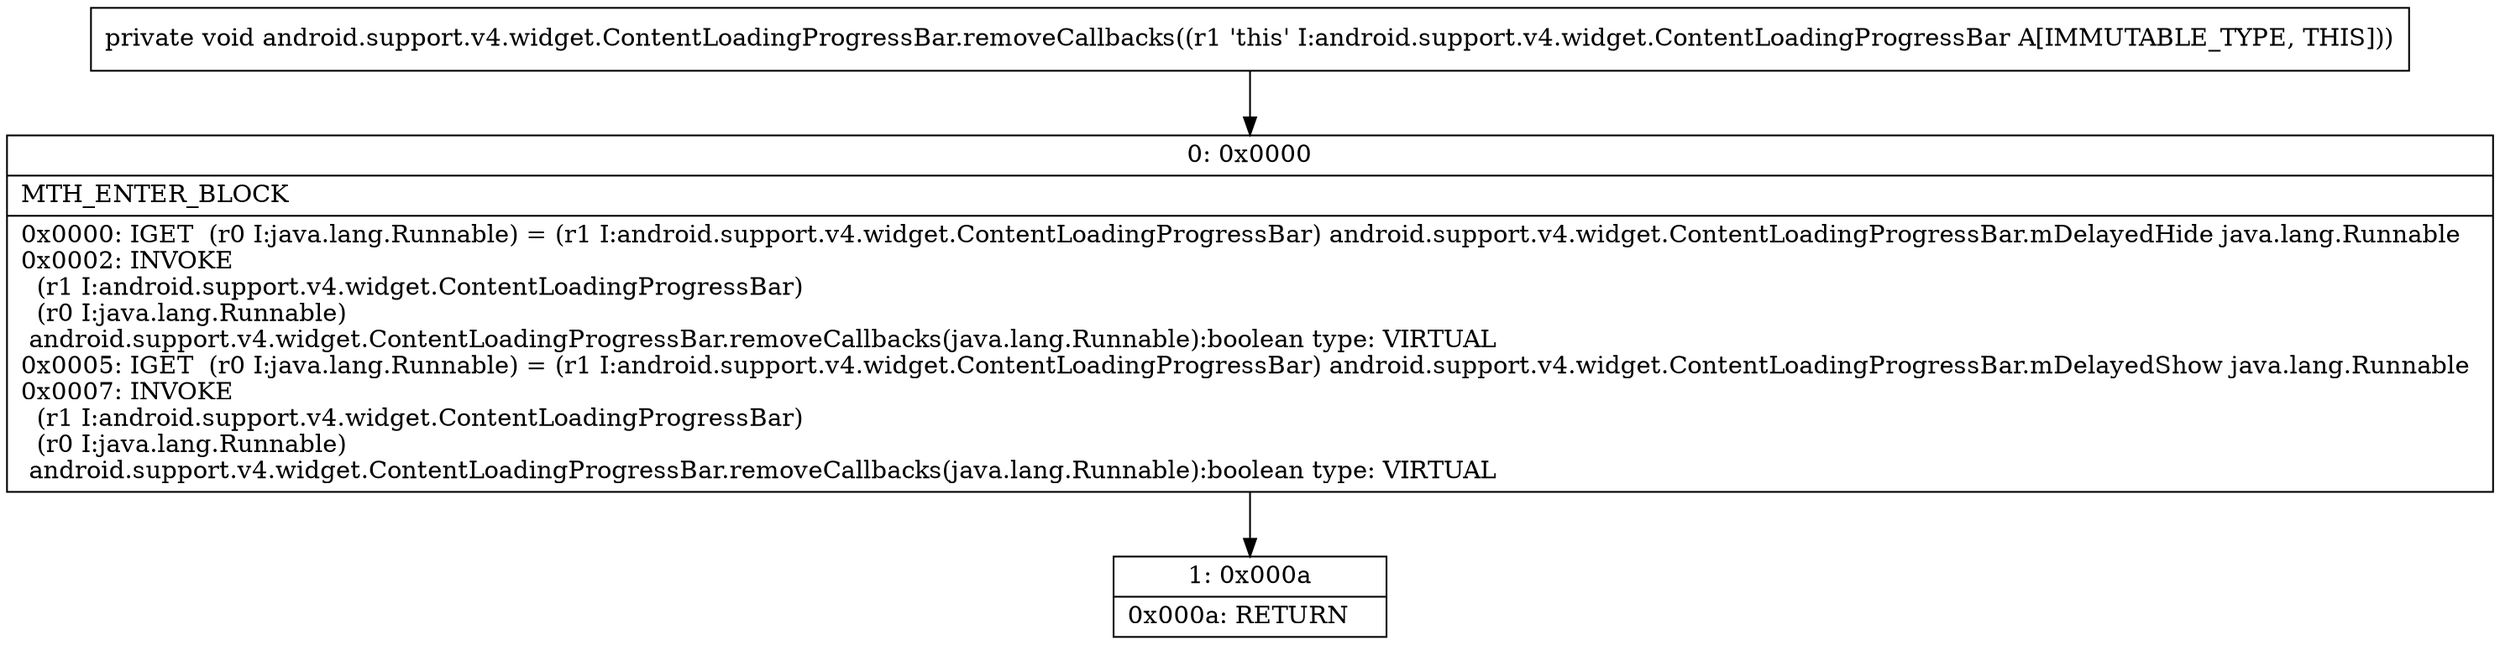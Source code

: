 digraph "CFG forandroid.support.v4.widget.ContentLoadingProgressBar.removeCallbacks()V" {
Node_0 [shape=record,label="{0\:\ 0x0000|MTH_ENTER_BLOCK\l|0x0000: IGET  (r0 I:java.lang.Runnable) = (r1 I:android.support.v4.widget.ContentLoadingProgressBar) android.support.v4.widget.ContentLoadingProgressBar.mDelayedHide java.lang.Runnable \l0x0002: INVOKE  \l  (r1 I:android.support.v4.widget.ContentLoadingProgressBar)\l  (r0 I:java.lang.Runnable)\l android.support.v4.widget.ContentLoadingProgressBar.removeCallbacks(java.lang.Runnable):boolean type: VIRTUAL \l0x0005: IGET  (r0 I:java.lang.Runnable) = (r1 I:android.support.v4.widget.ContentLoadingProgressBar) android.support.v4.widget.ContentLoadingProgressBar.mDelayedShow java.lang.Runnable \l0x0007: INVOKE  \l  (r1 I:android.support.v4.widget.ContentLoadingProgressBar)\l  (r0 I:java.lang.Runnable)\l android.support.v4.widget.ContentLoadingProgressBar.removeCallbacks(java.lang.Runnable):boolean type: VIRTUAL \l}"];
Node_1 [shape=record,label="{1\:\ 0x000a|0x000a: RETURN   \l}"];
MethodNode[shape=record,label="{private void android.support.v4.widget.ContentLoadingProgressBar.removeCallbacks((r1 'this' I:android.support.v4.widget.ContentLoadingProgressBar A[IMMUTABLE_TYPE, THIS])) }"];
MethodNode -> Node_0;
Node_0 -> Node_1;
}

